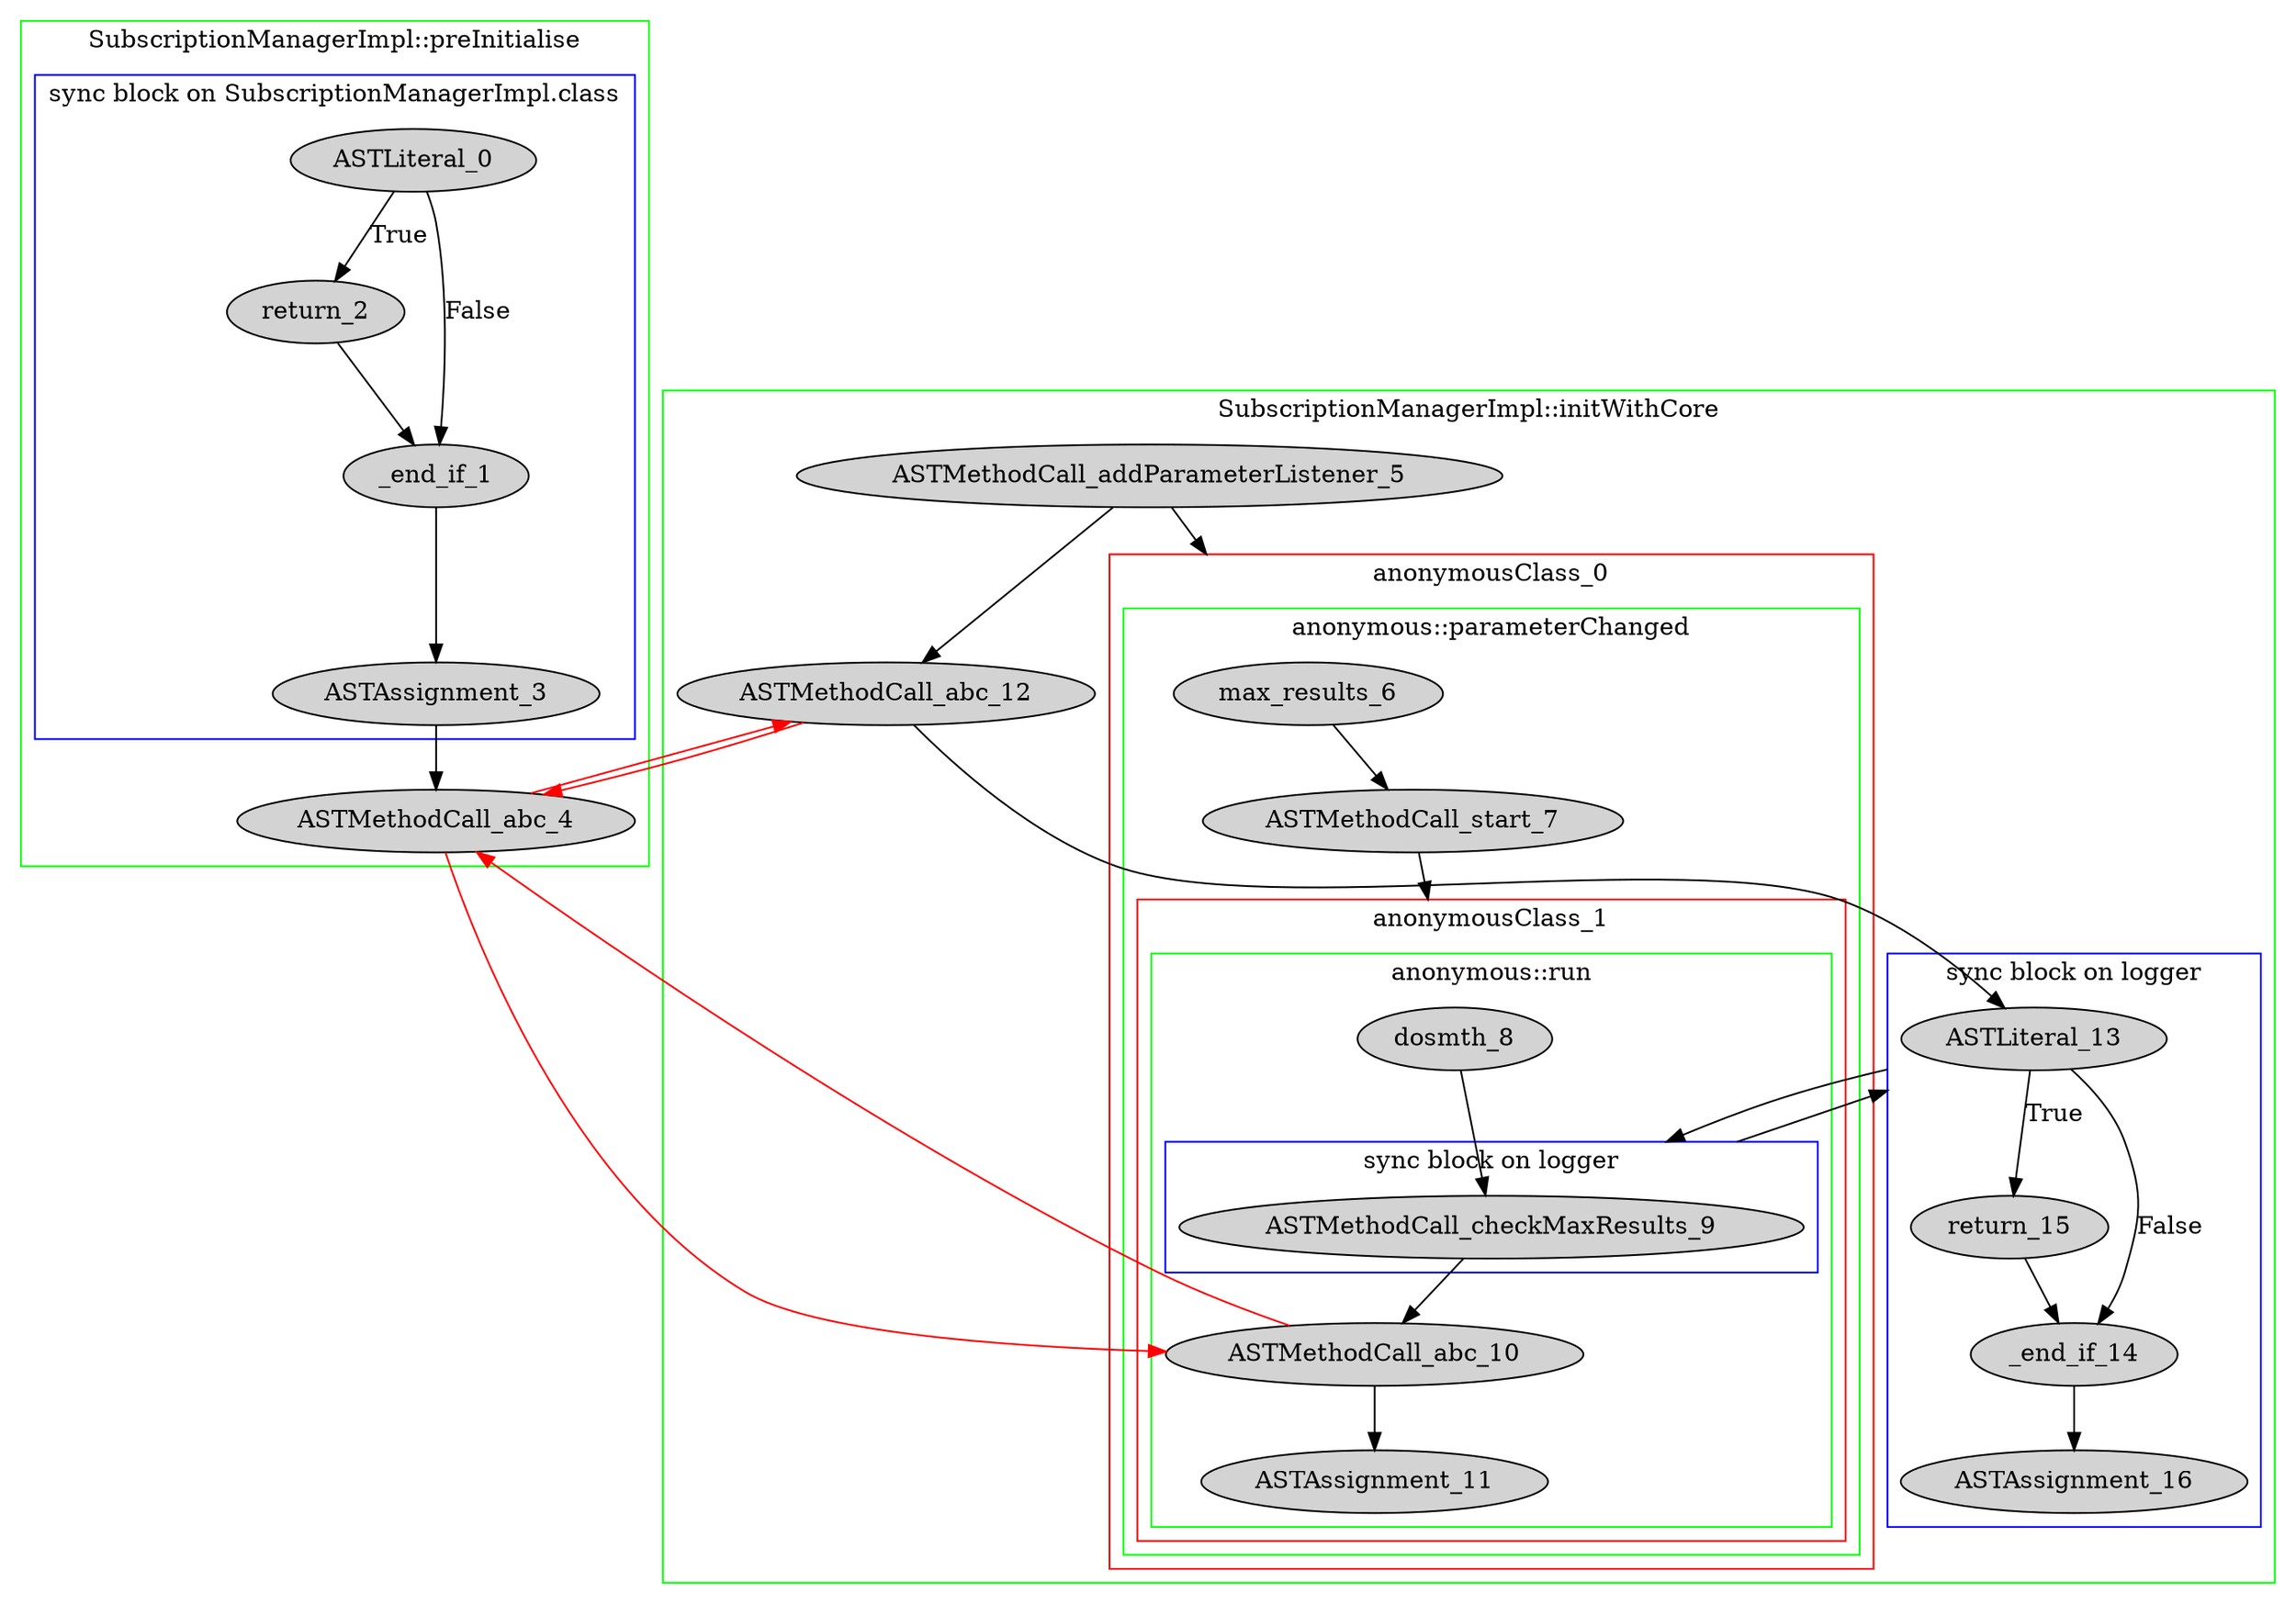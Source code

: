 digraph {
	rankdir=TD;
	compound=true;
	subgraph cluster_cfg_0 {
		node [style=filled];
		ASTLiteral_0;
		return_2;
		_end_if_1;
		ASTAssignment_3;
		ASTMethodCall_abc_4;
		subgraph cluster_sync0 {
			node [style=filled];
			ASTLiteral_0;
			return_2;
			_end_if_1;
			ASTAssignment_3;
			label = "sync block on SubscriptionManagerImpl.class";
			color=blue
		}
		ASTLiteral_0 -> 	return_2[ label = "True" ];
		return_2 -> 	_end_if_1[ label = "" ];
		ASTLiteral_0 -> 	_end_if_1[ label = "False" ];
		_end_if_1 -> 	ASTAssignment_3[ label = "" ];
		ASTAssignment_3 -> 	ASTMethodCall_abc_4[ label = "" ];
		label = "SubscriptionManagerImpl::preInitialise";
		color=green
	}
	subgraph cluster_cfg_1 {
		node [style=filled];
		ASTMethodCall_addParameterListener_5;
		ASTMethodCall_abc_12;
		ASTLiteral_13;
		return_15;
		_end_if_14;
		ASTAssignment_16;
		subgraph cluster_sync2 {
			node [style=filled];
			ASTLiteral_13;
			return_15;
			_end_if_14;
			ASTAssignment_16;
			label = "sync block on logger";
			color=blue
		}
		ASTMethodCall_addParameterListener_5 -> 	ASTMethodCall_abc_12[ label = "" ];
		ASTMethodCall_abc_12 -> 	ASTLiteral_13[ label = "" ];
		ASTLiteral_13 -> 	return_15[ label = "True" ];
		return_15 -> 	_end_if_14[ label = "" ];
		ASTLiteral_13 -> 	_end_if_14[ label = "False" ];
		_end_if_14 -> 	ASTAssignment_16[ label = "" ];
		subgraph cluster_anonymcfg_0 {
		node [style=filled];
	subgraph cluster_cfg_2 {
		node [style=filled];
		max_results_6;
		ASTMethodCall_start_7;
		max_results_6 -> 	ASTMethodCall_start_7[ label = "" ];
		subgraph cluster_anonymcfg_1 {
		node [style=filled];
	subgraph cluster_cfg_3 {
		node [style=filled];
		dosmth_8;
		ASTMethodCall_checkMaxResults_9;
		ASTMethodCall_abc_10;
		ASTAssignment_11;
		subgraph cluster_sync1 {
			node [style=filled];
			ASTMethodCall_checkMaxResults_9;
			label = "sync block on logger";
			color=blue
		}
		dosmth_8 -> 	ASTMethodCall_checkMaxResults_9[ label = "" ];
		ASTMethodCall_checkMaxResults_9 -> 	ASTMethodCall_abc_10[ label = "" ];
		ASTMethodCall_abc_10 -> 	ASTAssignment_11[ label = "" ];
		label = "anonymous::run";
		color=green
	}
		label = "anonymousClass_1";
		color=red
	}
		ASTMethodCall_start_7 -> 	dosmth_8[ lhead = "cluster_anonymcfg_1" ];
		label = "anonymous::parameterChanged";
		color=green
	}
		label = "anonymousClass_0";
		color=red
	}
		ASTMethodCall_addParameterListener_5 -> 	max_results_6[ lhead = "cluster_anonymcfg_0" ];
		label = "SubscriptionManagerImpl::initWithCore";
		color=green
	}
	ASTMethodCall_checkMaxResults_9 -> 	ASTLiteral_13 [ltail=cluster_sync1,lhead=cluster_sync2];
	ASTLiteral_13 -> 	ASTMethodCall_checkMaxResults_9 [ltail=cluster_sync2,lhead=cluster_sync1];
	ASTMethodCall_abc_4 -> 	ASTMethodCall_abc_10[color=red,penwidth=1.0];
	ASTMethodCall_abc_4 -> 	ASTMethodCall_abc_12[color=red,penwidth=1.0];
	ASTMethodCall_abc_10 -> 	ASTMethodCall_abc_4[color=red,penwidth=1.0];
	ASTMethodCall_abc_12 -> 	ASTMethodCall_abc_4[color=red,penwidth=1.0];
}
